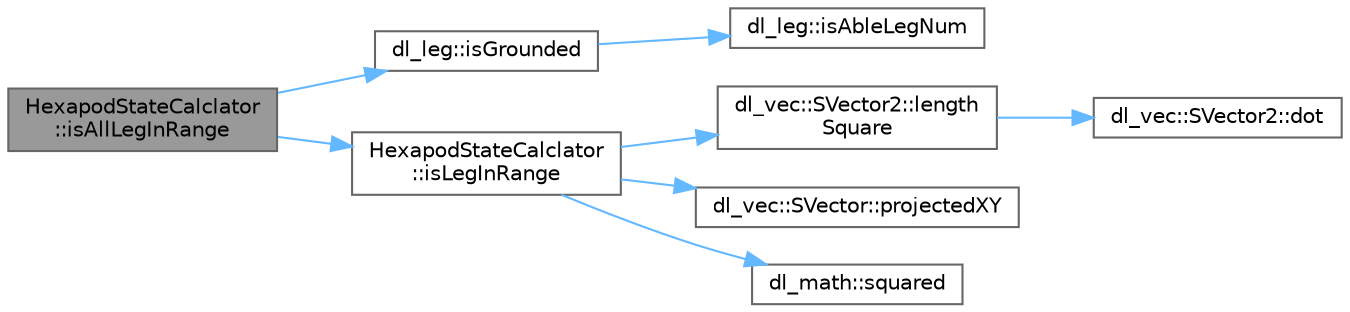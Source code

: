digraph "HexapodStateCalclator::isAllLegInRange"
{
 // LATEX_PDF_SIZE
  bgcolor="transparent";
  edge [fontname=Helvetica,fontsize=10,labelfontname=Helvetica,labelfontsize=10];
  node [fontname=Helvetica,fontsize=10,shape=box,height=0.2,width=0.4];
  rankdir="LR";
  Node1 [id="Node000001",label="HexapodStateCalclator\l::isAllLegInRange",height=0.2,width=0.4,color="gray40", fillcolor="grey60", style="filled", fontcolor="black",tooltip="全ての接地脚が可動範囲内かチェックする．速度重視のため，ざっくりとした計算を行う．"];
  Node1 -> Node2 [id="edge1_Node000001_Node000002",color="steelblue1",style="solid",tooltip=" "];
  Node2 [id="Node000002",label="dl_leg::isGrounded",height=0.2,width=0.4,color="grey40", fillcolor="white", style="filled",URL="$namespacedl__leg.html#ad9c7dd2eccb0f1660b81a56b17b889c3",tooltip="脚番号_leg_num 0 〜 5 に応じて，その脚が接地しているかを調べる． 脚は右前脚を0番として，時計回りに0,1,2,3,4,5となる．左前足が5番．"];
  Node2 -> Node3 [id="edge2_Node000002_Node000003",color="steelblue1",style="solid",tooltip=" "];
  Node3 [id="Node000003",label="dl_leg::isAbleLegNum",height=0.2,width=0.4,color="grey40", fillcolor="white", style="filled",URL="$namespacedl__leg.html#ab2ec160a0610763bdbc702363c0c6267",tooltip="脚を表す番号は，右前脚を 0 として， 0 〜 5 の範囲．その範囲外ならばfalseを返す．"];
  Node1 -> Node4 [id="edge3_Node000001_Node000004",color="steelblue1",style="solid",tooltip=" "];
  Node4 [id="Node000004",label="HexapodStateCalclator\l::isLegInRange",height=0.2,width=0.4,color="grey40", fillcolor="white", style="filled",URL="$class_hexapod_state_calclator.html#a44b81247eee6784742703a394716739d",tooltip="脚が可動範囲内かチェックする．速度重視のため，ざっくりとした計算を行う．"];
  Node4 -> Node5 [id="edge4_Node000004_Node000005",color="steelblue1",style="solid",tooltip=" "];
  Node5 [id="Node000005",label="dl_vec::SVector2::length\lSquare",height=0.2,width=0.4,color="grey40", fillcolor="white", style="filled",URL="$structdl__vec_1_1_s_vector2.html#a0ae9aed0d5f24a33178262e127c628e8",tooltip="このベクトルの長さの2乗を返す"];
  Node5 -> Node6 [id="edge5_Node000005_Node000006",color="steelblue1",style="solid",tooltip=" "];
  Node6 [id="Node000006",label="dl_vec::SVector2::dot",height=0.2,width=0.4,color="grey40", fillcolor="white", style="filled",URL="$structdl__vec_1_1_s_vector2.html#ae3429e7a27efd0c1ad05f1a23f25d749",tooltip="このベクトルとotherの内積を返す"];
  Node4 -> Node7 [id="edge6_Node000004_Node000007",color="steelblue1",style="solid",tooltip=" "];
  Node7 [id="Node000007",label="dl_vec::SVector::projectedXY",height=0.2,width=0.4,color="grey40", fillcolor="white", style="filled",URL="$structdl__vec_1_1_s_vector.html#ab51d1e8d247fffbd26c1127be0976e43",tooltip="XY平面に射影したベクトルを返す．"];
  Node4 -> Node8 [id="edge7_Node000004_Node000008",color="steelblue1",style="solid",tooltip=" "];
  Node8 [id="Node000008",label="dl_math::squared",height=0.2,width=0.4,color="grey40", fillcolor="white", style="filled",URL="$namespacedl__math.html#a760dc9f3f17fe8b38291f79da372095b",tooltip="2乗した値を返す関数．"];
}
